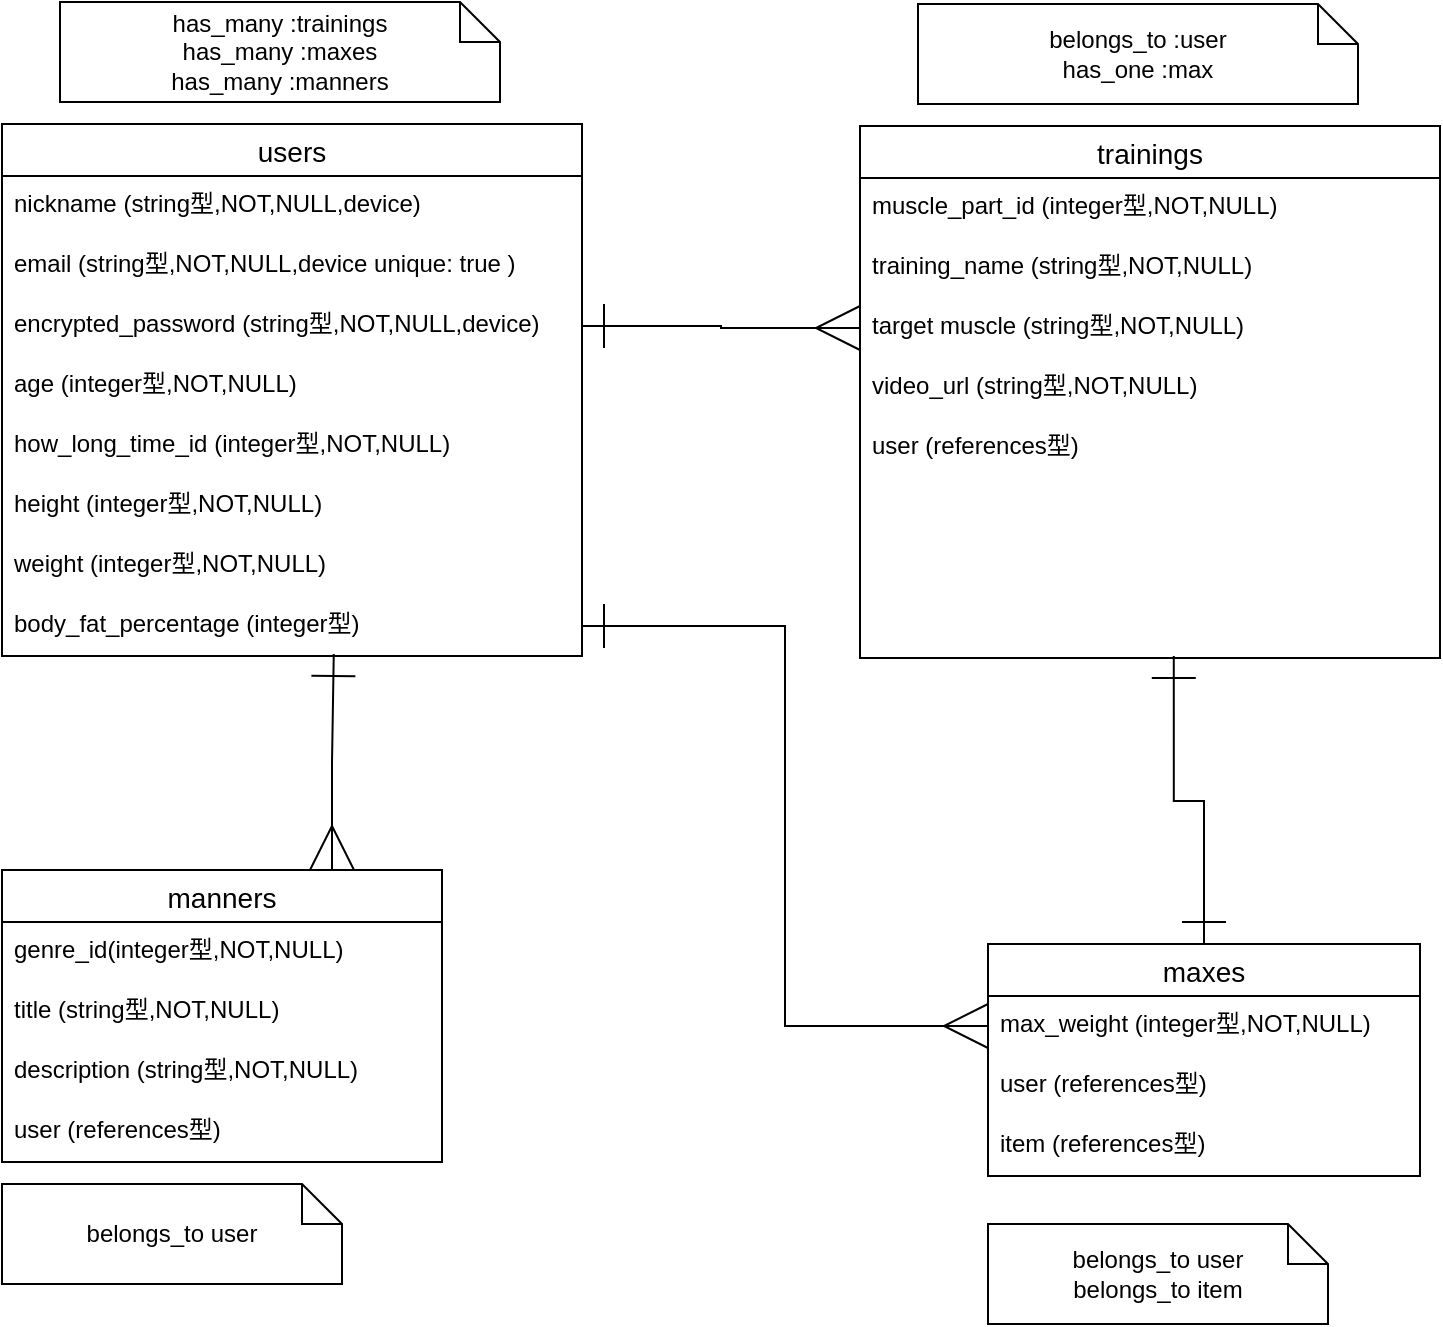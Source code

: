 <mxfile version="14.2.4" type="embed">
    <diagram id="e7m-AtX9DYoO8ImvSb8q" name="ページ1">
        <mxGraphModel dx="1125" dy="785" grid="1" gridSize="10" guides="1" tooltips="1" connect="1" arrows="1" fold="1" page="1" pageScale="1" pageWidth="827" pageHeight="1169" math="0" shadow="0">
            <root>
                <mxCell id="0"/>
                <mxCell id="1" parent="0"/>
                <mxCell id="2" value="users" style="swimlane;fontStyle=0;childLayout=stackLayout;horizontal=1;startSize=26;horizontalStack=0;resizeParent=1;resizeParentMax=0;resizeLast=0;collapsible=1;marginBottom=0;align=center;fontSize=14;" vertex="1" parent="1">
                    <mxGeometry x="-69" y="80" width="290" height="266" as="geometry"/>
                </mxCell>
                <mxCell id="3" value="nickname (string型,NOT,NULL,device)" style="text;strokeColor=none;fillColor=none;spacingLeft=4;spacingRight=4;overflow=hidden;rotatable=0;points=[[0,0.5],[1,0.5]];portConstraint=eastwest;fontSize=12;" vertex="1" parent="2">
                    <mxGeometry y="26" width="290" height="30" as="geometry"/>
                </mxCell>
                <mxCell id="4" value="email (string型,NOT,NULL,device unique: true )" style="text;strokeColor=none;fillColor=none;spacingLeft=4;spacingRight=4;overflow=hidden;rotatable=0;points=[[0,0.5],[1,0.5]];portConstraint=eastwest;fontSize=12;" vertex="1" parent="2">
                    <mxGeometry y="56" width="290" height="30" as="geometry"/>
                </mxCell>
                <mxCell id="5" value="encrypted_password (string型,NOT,NULL,device)" style="text;strokeColor=none;fillColor=none;spacingLeft=4;spacingRight=4;overflow=hidden;rotatable=0;points=[[0,0.5],[1,0.5]];portConstraint=eastwest;fontSize=12;" vertex="1" parent="2">
                    <mxGeometry y="86" width="290" height="30" as="geometry"/>
                </mxCell>
                <mxCell id="6" value="age (integer型,NOT,NULL)" style="text;strokeColor=none;fillColor=none;spacingLeft=4;spacingRight=4;overflow=hidden;rotatable=0;points=[[0,0.5],[1,0.5]];portConstraint=eastwest;fontSize=12;" vertex="1" parent="2">
                    <mxGeometry y="116" width="290" height="30" as="geometry"/>
                </mxCell>
                <mxCell id="7" value="how_long_time_id (integer型,NOT,NULL)" style="text;strokeColor=none;fillColor=none;spacingLeft=4;spacingRight=4;overflow=hidden;rotatable=0;points=[[0,0.5],[1,0.5]];portConstraint=eastwest;fontSize=12;" vertex="1" parent="2">
                    <mxGeometry y="146" width="290" height="30" as="geometry"/>
                </mxCell>
                <mxCell id="8" value="height (integer型,NOT,NULL)" style="text;strokeColor=none;fillColor=none;spacingLeft=4;spacingRight=4;overflow=hidden;rotatable=0;points=[[0,0.5],[1,0.5]];portConstraint=eastwest;fontSize=12;" vertex="1" parent="2">
                    <mxGeometry y="176" width="290" height="30" as="geometry"/>
                </mxCell>
                <mxCell id="9" value="weight (integer型,NOT,NULL)" style="text;strokeColor=none;fillColor=none;spacingLeft=4;spacingRight=4;overflow=hidden;rotatable=0;points=[[0,0.5],[1,0.5]];portConstraint=eastwest;fontSize=12;" vertex="1" parent="2">
                    <mxGeometry y="206" width="290" height="30" as="geometry"/>
                </mxCell>
                <mxCell id="10" value="body_fat_percentage (integer型)" style="text;strokeColor=none;fillColor=none;spacingLeft=4;spacingRight=4;overflow=hidden;rotatable=0;points=[[0,0.5],[1,0.5]];portConstraint=eastwest;fontSize=12;" vertex="1" parent="2">
                    <mxGeometry y="236" width="290" height="30" as="geometry"/>
                </mxCell>
                <mxCell id="11" value="has_many :trainings&lt;br&gt;has_many :maxes&lt;br&gt;has_many :manners" style="shape=note;size=20;whiteSpace=wrap;html=1;" vertex="1" parent="1">
                    <mxGeometry x="-40" y="19" width="220" height="50" as="geometry"/>
                </mxCell>
                <mxCell id="12" value="trainings" style="swimlane;fontStyle=0;childLayout=stackLayout;horizontal=1;startSize=26;horizontalStack=0;resizeParent=1;resizeParentMax=0;resizeLast=0;collapsible=1;marginBottom=0;align=center;fontSize=14;" vertex="1" parent="1">
                    <mxGeometry x="360" y="81" width="290" height="266" as="geometry"/>
                </mxCell>
                <mxCell id="13" value="muscle_part_id (integer型,NOT,NULL)" style="text;strokeColor=none;fillColor=none;spacingLeft=4;spacingRight=4;overflow=hidden;rotatable=0;points=[[0,0.5],[1,0.5]];portConstraint=eastwest;fontSize=12;" vertex="1" parent="12">
                    <mxGeometry y="26" width="290" height="30" as="geometry"/>
                </mxCell>
                <mxCell id="14" value="training_name (string型,NOT,NULL)" style="text;strokeColor=none;fillColor=none;spacingLeft=4;spacingRight=4;overflow=hidden;rotatable=0;points=[[0,0.5],[1,0.5]];portConstraint=eastwest;fontSize=12;" vertex="1" parent="12">
                    <mxGeometry y="56" width="290" height="30" as="geometry"/>
                </mxCell>
                <mxCell id="15" value="target muscle (string型,NOT,NULL)" style="text;strokeColor=none;fillColor=none;spacingLeft=4;spacingRight=4;overflow=hidden;rotatable=0;points=[[0,0.5],[1,0.5]];portConstraint=eastwest;fontSize=12;" vertex="1" parent="12">
                    <mxGeometry y="86" width="290" height="30" as="geometry"/>
                </mxCell>
                <mxCell id="16" value="video_url (string型,NOT,NULL)" style="text;strokeColor=none;fillColor=none;spacingLeft=4;spacingRight=4;overflow=hidden;rotatable=0;points=[[0,0.5],[1,0.5]];portConstraint=eastwest;fontSize=12;" vertex="1" parent="12">
                    <mxGeometry y="116" width="290" height="30" as="geometry"/>
                </mxCell>
                <mxCell id="17" value="user (references型)" style="text;strokeColor=none;fillColor=none;spacingLeft=4;spacingRight=4;overflow=hidden;rotatable=0;points=[[0,0.5],[1,0.5]];portConstraint=eastwest;fontSize=12;" vertex="1" parent="12">
                    <mxGeometry y="146" width="290" height="30" as="geometry"/>
                </mxCell>
                <mxCell id="18" value="" style="text;strokeColor=none;fillColor=none;spacingLeft=4;spacingRight=4;overflow=hidden;rotatable=0;points=[[0,0.5],[1,0.5]];portConstraint=eastwest;fontSize=12;" vertex="1" parent="12">
                    <mxGeometry y="176" width="290" height="30" as="geometry"/>
                </mxCell>
                <mxCell id="19" value="" style="text;strokeColor=none;fillColor=none;spacingLeft=4;spacingRight=4;overflow=hidden;rotatable=0;points=[[0,0.5],[1,0.5]];portConstraint=eastwest;fontSize=12;" vertex="1" parent="12">
                    <mxGeometry y="206" width="290" height="30" as="geometry"/>
                </mxCell>
                <mxCell id="20" value="" style="text;strokeColor=none;fillColor=none;spacingLeft=4;spacingRight=4;overflow=hidden;rotatable=0;points=[[0,0.5],[1,0.5]];portConstraint=eastwest;fontSize=12;" vertex="1" parent="12">
                    <mxGeometry y="236" width="290" height="30" as="geometry"/>
                </mxCell>
                <mxCell id="21" value="belongs_to :user&lt;br&gt;has_one :max" style="shape=note;size=20;whiteSpace=wrap;html=1;" vertex="1" parent="1">
                    <mxGeometry x="389" y="20" width="220" height="50" as="geometry"/>
                </mxCell>
                <mxCell id="38" style="edgeStyle=orthogonalEdgeStyle;rounded=0;orthogonalLoop=1;jettySize=auto;html=1;exitX=0.5;exitY=0;exitDx=0;exitDy=0;entryX=0.541;entryY=0.967;entryDx=0;entryDy=0;entryPerimeter=0;startArrow=ERone;startFill=0;startSize=20;endArrow=ERone;endFill=0;endSize=20;" edge="1" parent="1" source="22" target="20">
                    <mxGeometry relative="1" as="geometry"/>
                </mxCell>
                <mxCell id="22" value="maxes" style="swimlane;fontStyle=0;childLayout=stackLayout;horizontal=1;startSize=26;horizontalStack=0;resizeParent=1;resizeParentMax=0;resizeLast=0;collapsible=1;marginBottom=0;align=center;fontSize=14;" vertex="1" parent="1">
                    <mxGeometry x="424" y="490" width="216" height="116" as="geometry"/>
                </mxCell>
                <mxCell id="26" value="max_weight (integer型,NOT,NULL)" style="text;strokeColor=none;fillColor=none;spacingLeft=4;spacingRight=4;overflow=hidden;rotatable=0;points=[[0,0.5],[1,0.5]];portConstraint=eastwest;fontSize=12;" vertex="1" parent="22">
                    <mxGeometry y="26" width="216" height="30" as="geometry"/>
                </mxCell>
                <mxCell id="23" value="user (references型)" style="text;strokeColor=none;fillColor=none;spacingLeft=4;spacingRight=4;overflow=hidden;rotatable=0;points=[[0,0.5],[1,0.5]];portConstraint=eastwest;fontSize=12;" vertex="1" parent="22">
                    <mxGeometry y="56" width="216" height="30" as="geometry"/>
                </mxCell>
                <mxCell id="24" value="item (references型)" style="text;strokeColor=none;fillColor=none;spacingLeft=4;spacingRight=4;overflow=hidden;rotatable=0;points=[[0,0.5],[1,0.5]];portConstraint=eastwest;fontSize=12;" vertex="1" parent="22">
                    <mxGeometry y="86" width="216" height="30" as="geometry"/>
                </mxCell>
                <mxCell id="25" value="belongs_to user&lt;br&gt;belongs_to item" style="shape=note;size=20;whiteSpace=wrap;html=1;" vertex="1" parent="1">
                    <mxGeometry x="424" y="630" width="170" height="50" as="geometry"/>
                </mxCell>
                <mxCell id="34" style="edgeStyle=orthogonalEdgeStyle;rounded=0;orthogonalLoop=1;jettySize=auto;html=1;exitX=0.75;exitY=0;exitDx=0;exitDy=0;entryX=0.572;entryY=0.967;entryDx=0;entryDy=0;entryPerimeter=0;endSize=20;startSize=20;startArrow=ERmany;startFill=0;endArrow=ERone;endFill=0;" edge="1" parent="1" source="27" target="10">
                    <mxGeometry relative="1" as="geometry">
                        <mxPoint x="80" y="350.0" as="targetPoint"/>
                    </mxGeometry>
                </mxCell>
                <mxCell id="27" value="manners" style="swimlane;fontStyle=0;childLayout=stackLayout;horizontal=1;startSize=26;horizontalStack=0;resizeParent=1;resizeParentMax=0;resizeLast=0;collapsible=1;marginBottom=0;align=center;fontSize=14;" vertex="1" parent="1">
                    <mxGeometry x="-69" y="453" width="220" height="146" as="geometry"/>
                </mxCell>
                <mxCell id="28" value="genre_id(integer型,NOT,NULL)" style="text;strokeColor=none;fillColor=none;spacingLeft=4;spacingRight=4;overflow=hidden;rotatable=0;points=[[0,0.5],[1,0.5]];portConstraint=eastwest;fontSize=12;" vertex="1" parent="27">
                    <mxGeometry y="26" width="220" height="30" as="geometry"/>
                </mxCell>
                <mxCell id="29" value="title (string型,NOT,NULL)" style="text;strokeColor=none;fillColor=none;spacingLeft=4;spacingRight=4;overflow=hidden;rotatable=0;points=[[0,0.5],[1,0.5]];portConstraint=eastwest;fontSize=12;" vertex="1" parent="27">
                    <mxGeometry y="56" width="220" height="30" as="geometry"/>
                </mxCell>
                <mxCell id="32" value="description (string型,NOT,NULL)" style="text;strokeColor=none;fillColor=none;spacingLeft=4;spacingRight=4;overflow=hidden;rotatable=0;points=[[0,0.5],[1,0.5]];portConstraint=eastwest;fontSize=12;" vertex="1" parent="27">
                    <mxGeometry y="86" width="220" height="30" as="geometry"/>
                </mxCell>
                <mxCell id="30" value="user (references型)" style="text;strokeColor=none;fillColor=none;spacingLeft=4;spacingRight=4;overflow=hidden;rotatable=0;points=[[0,0.5],[1,0.5]];portConstraint=eastwest;fontSize=12;" vertex="1" parent="27">
                    <mxGeometry y="116" width="220" height="30" as="geometry"/>
                </mxCell>
                <mxCell id="31" value="belongs_to user" style="shape=note;size=20;whiteSpace=wrap;html=1;" vertex="1" parent="1">
                    <mxGeometry x="-69" y="610" width="170" height="50" as="geometry"/>
                </mxCell>
                <mxCell id="36" style="edgeStyle=orthogonalEdgeStyle;rounded=0;orthogonalLoop=1;jettySize=auto;html=1;exitX=0;exitY=0.5;exitDx=0;exitDy=0;entryX=1;entryY=0.5;entryDx=0;entryDy=0;startArrow=ERmany;startFill=0;startSize=20;endArrow=ERone;endFill=0;endSize=20;" edge="1" parent="1" source="15" target="5">
                    <mxGeometry relative="1" as="geometry"/>
                </mxCell>
                <mxCell id="37" style="edgeStyle=orthogonalEdgeStyle;rounded=0;orthogonalLoop=1;jettySize=auto;html=1;exitX=0;exitY=0.5;exitDx=0;exitDy=0;entryX=1;entryY=0.5;entryDx=0;entryDy=0;startArrow=ERmany;startFill=0;startSize=20;endArrow=ERone;endFill=0;endSize=20;" edge="1" parent="1" source="26" target="10">
                    <mxGeometry relative="1" as="geometry"/>
                </mxCell>
            </root>
        </mxGraphModel>
    </diagram>
</mxfile>